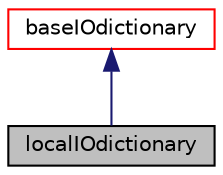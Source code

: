 digraph "localIOdictionary"
{
  bgcolor="transparent";
  edge [fontname="Helvetica",fontsize="10",labelfontname="Helvetica",labelfontsize="10"];
  node [fontname="Helvetica",fontsize="10",shape=record];
  Node1 [label="localIOdictionary",height=0.2,width=0.4,color="black", fillcolor="grey75", style="filled" fontcolor="black"];
  Node2 -> Node1 [dir="back",color="midnightblue",fontsize="10",style="solid",fontname="Helvetica"];
  Node2 [label="baseIOdictionary",height=0.2,width=0.4,color="red",URL="$classFoam_1_1baseIOdictionary.html",tooltip="baseIOdictionary is derived from dictionary and IOobject to give the dictionary automatic IO function..."];
}
